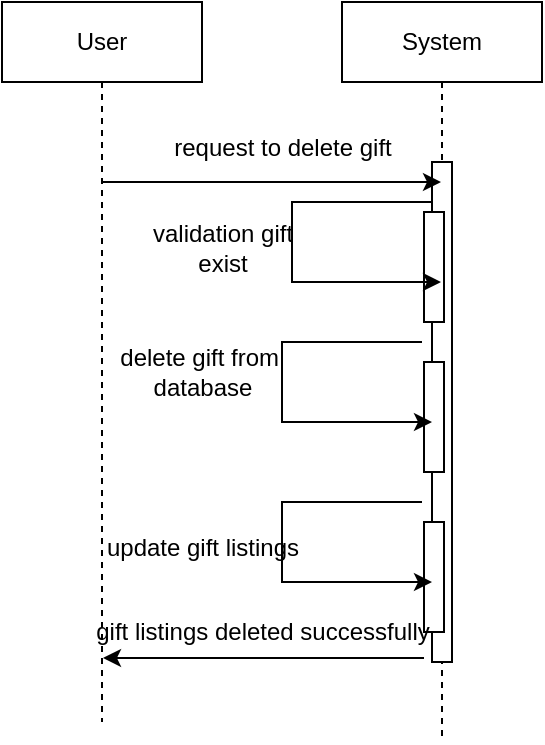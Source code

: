 <mxfile version="26.2.15">
  <diagram name="Page-1" id="2YBvvXClWsGukQMizWep">
    <mxGraphModel dx="303" dy="687" grid="1" gridSize="10" guides="1" tooltips="1" connect="1" arrows="1" fold="1" page="1" pageScale="1" pageWidth="850" pageHeight="1100" math="0" shadow="0">
      <root>
        <mxCell id="0" />
        <mxCell id="1" parent="0" />
        <mxCell id="OKbiQMG8DLypGk7bxW_H-11" value="System" style="shape=umlLifeline;perimeter=lifelinePerimeter;whiteSpace=wrap;html=1;container=0;dropTarget=0;collapsible=0;recursiveResize=0;outlineConnect=0;portConstraint=eastwest;newEdgeStyle={&quot;edgeStyle&quot;:&quot;elbowEdgeStyle&quot;,&quot;elbow&quot;:&quot;vertical&quot;,&quot;curved&quot;:0,&quot;rounded&quot;:0};" vertex="1" parent="1">
          <mxGeometry x="220" y="40" width="100" height="370" as="geometry" />
        </mxCell>
        <mxCell id="OKbiQMG8DLypGk7bxW_H-12" value="" style="html=1;points=[];perimeter=orthogonalPerimeter;outlineConnect=0;targetShapes=umlLifeline;portConstraint=eastwest;newEdgeStyle={&quot;edgeStyle&quot;:&quot;elbowEdgeStyle&quot;,&quot;elbow&quot;:&quot;vertical&quot;,&quot;curved&quot;:0,&quot;rounded&quot;:0};" vertex="1" parent="OKbiQMG8DLypGk7bxW_H-11">
          <mxGeometry x="45" y="80" width="10" height="250" as="geometry" />
        </mxCell>
        <mxCell id="OKbiQMG8DLypGk7bxW_H-13" value="" style="html=1;points=[];perimeter=orthogonalPerimeter;outlineConnect=0;targetShapes=umlLifeline;portConstraint=eastwest;newEdgeStyle={&quot;edgeStyle&quot;:&quot;elbowEdgeStyle&quot;,&quot;elbow&quot;:&quot;vertical&quot;,&quot;curved&quot;:0,&quot;rounded&quot;:0};" vertex="1" parent="OKbiQMG8DLypGk7bxW_H-11">
          <mxGeometry x="41" y="105" width="10" height="55" as="geometry" />
        </mxCell>
        <mxCell id="OKbiQMG8DLypGk7bxW_H-14" value="" style="html=1;points=[];perimeter=orthogonalPerimeter;outlineConnect=0;targetShapes=umlLifeline;portConstraint=eastwest;newEdgeStyle={&quot;edgeStyle&quot;:&quot;elbowEdgeStyle&quot;,&quot;elbow&quot;:&quot;vertical&quot;,&quot;curved&quot;:0,&quot;rounded&quot;:0};" vertex="1" parent="OKbiQMG8DLypGk7bxW_H-11">
          <mxGeometry x="41" y="180" width="10" height="55" as="geometry" />
        </mxCell>
        <mxCell id="OKbiQMG8DLypGk7bxW_H-15" value="" style="html=1;points=[];perimeter=orthogonalPerimeter;outlineConnect=0;targetShapes=umlLifeline;portConstraint=eastwest;newEdgeStyle={&quot;edgeStyle&quot;:&quot;elbowEdgeStyle&quot;,&quot;elbow&quot;:&quot;vertical&quot;,&quot;curved&quot;:0,&quot;rounded&quot;:0};" vertex="1" parent="OKbiQMG8DLypGk7bxW_H-11">
          <mxGeometry x="41" y="260" width="10" height="55" as="geometry" />
        </mxCell>
        <mxCell id="OKbiQMG8DLypGk7bxW_H-16" value="User" style="shape=umlLifeline;perimeter=lifelinePerimeter;whiteSpace=wrap;html=1;container=0;dropTarget=0;collapsible=0;recursiveResize=0;outlineConnect=0;portConstraint=eastwest;newEdgeStyle={&quot;edgeStyle&quot;:&quot;elbowEdgeStyle&quot;,&quot;elbow&quot;:&quot;vertical&quot;,&quot;curved&quot;:0,&quot;rounded&quot;:0};" vertex="1" parent="1">
          <mxGeometry x="50" y="40" width="100" height="360" as="geometry" />
        </mxCell>
        <mxCell id="OKbiQMG8DLypGk7bxW_H-17" value="" style="endArrow=classic;html=1;rounded=0;" edge="1" parent="1" target="OKbiQMG8DLypGk7bxW_H-11">
          <mxGeometry width="50" height="50" relative="1" as="geometry">
            <mxPoint x="100" y="130" as="sourcePoint" />
            <mxPoint x="150" y="80" as="targetPoint" />
          </mxGeometry>
        </mxCell>
        <mxCell id="OKbiQMG8DLypGk7bxW_H-18" value="request to delete gift" style="text;html=1;align=center;verticalAlign=middle;resizable=0;points=[];autosize=1;strokeColor=none;fillColor=none;" vertex="1" parent="1">
          <mxGeometry x="125" y="98" width="130" height="30" as="geometry" />
        </mxCell>
        <mxCell id="OKbiQMG8DLypGk7bxW_H-19" value="" style="endArrow=classic;html=1;rounded=0;edgeStyle=orthogonalEdgeStyle;" edge="1" parent="1" target="OKbiQMG8DLypGk7bxW_H-11">
          <mxGeometry width="50" height="50" relative="1" as="geometry">
            <mxPoint x="265" y="140" as="sourcePoint" />
            <mxPoint x="245" y="180" as="targetPoint" />
            <Array as="points">
              <mxPoint x="195" y="140" />
              <mxPoint x="195" y="180" />
            </Array>
          </mxGeometry>
        </mxCell>
        <mxCell id="OKbiQMG8DLypGk7bxW_H-20" value="" style="endArrow=classic;html=1;rounded=0;edgeStyle=orthogonalEdgeStyle;" edge="1" parent="1">
          <mxGeometry width="50" height="50" relative="1" as="geometry">
            <mxPoint x="260" y="290" as="sourcePoint" />
            <mxPoint x="265" y="330" as="targetPoint" />
            <Array as="points">
              <mxPoint x="190" y="290" />
              <mxPoint x="190" y="330" />
            </Array>
          </mxGeometry>
        </mxCell>
        <mxCell id="OKbiQMG8DLypGk7bxW_H-21" value="" style="endArrow=classic;html=1;rounded=0;edgeStyle=orthogonalEdgeStyle;" edge="1" parent="1">
          <mxGeometry width="50" height="50" relative="1" as="geometry">
            <mxPoint x="260" y="210" as="sourcePoint" />
            <mxPoint x="265" y="250" as="targetPoint" />
            <Array as="points">
              <mxPoint x="190" y="210" />
              <mxPoint x="190" y="250" />
            </Array>
          </mxGeometry>
        </mxCell>
        <mxCell id="OKbiQMG8DLypGk7bxW_H-22" value="validation gift&lt;div&gt;exist&lt;/div&gt;" style="text;html=1;align=center;verticalAlign=middle;resizable=0;points=[];autosize=1;strokeColor=none;fillColor=none;" vertex="1" parent="1">
          <mxGeometry x="115" y="143" width="90" height="40" as="geometry" />
        </mxCell>
        <mxCell id="OKbiQMG8DLypGk7bxW_H-23" value="delete gift from&amp;nbsp;&lt;div&gt;database&lt;/div&gt;" style="text;html=1;align=center;verticalAlign=middle;resizable=0;points=[];autosize=1;strokeColor=none;fillColor=none;" vertex="1" parent="1">
          <mxGeometry x="100" y="205" width="100" height="40" as="geometry" />
        </mxCell>
        <mxCell id="OKbiQMG8DLypGk7bxW_H-24" value="update gift listings" style="text;html=1;align=center;verticalAlign=middle;resizable=0;points=[];autosize=1;strokeColor=none;fillColor=none;" vertex="1" parent="1">
          <mxGeometry x="90" y="298" width="120" height="30" as="geometry" />
        </mxCell>
        <mxCell id="OKbiQMG8DLypGk7bxW_H-25" value="" style="endArrow=classic;html=1;rounded=0;" edge="1" parent="1">
          <mxGeometry width="50" height="50" relative="1" as="geometry">
            <mxPoint x="261" y="368" as="sourcePoint" />
            <mxPoint x="100.5" y="368" as="targetPoint" />
          </mxGeometry>
        </mxCell>
        <mxCell id="OKbiQMG8DLypGk7bxW_H-26" value="gift listings deleted successfully" style="text;html=1;align=center;verticalAlign=middle;resizable=0;points=[];autosize=1;strokeColor=none;fillColor=none;" vertex="1" parent="1">
          <mxGeometry x="85" y="340" width="190" height="30" as="geometry" />
        </mxCell>
      </root>
    </mxGraphModel>
  </diagram>
</mxfile>
